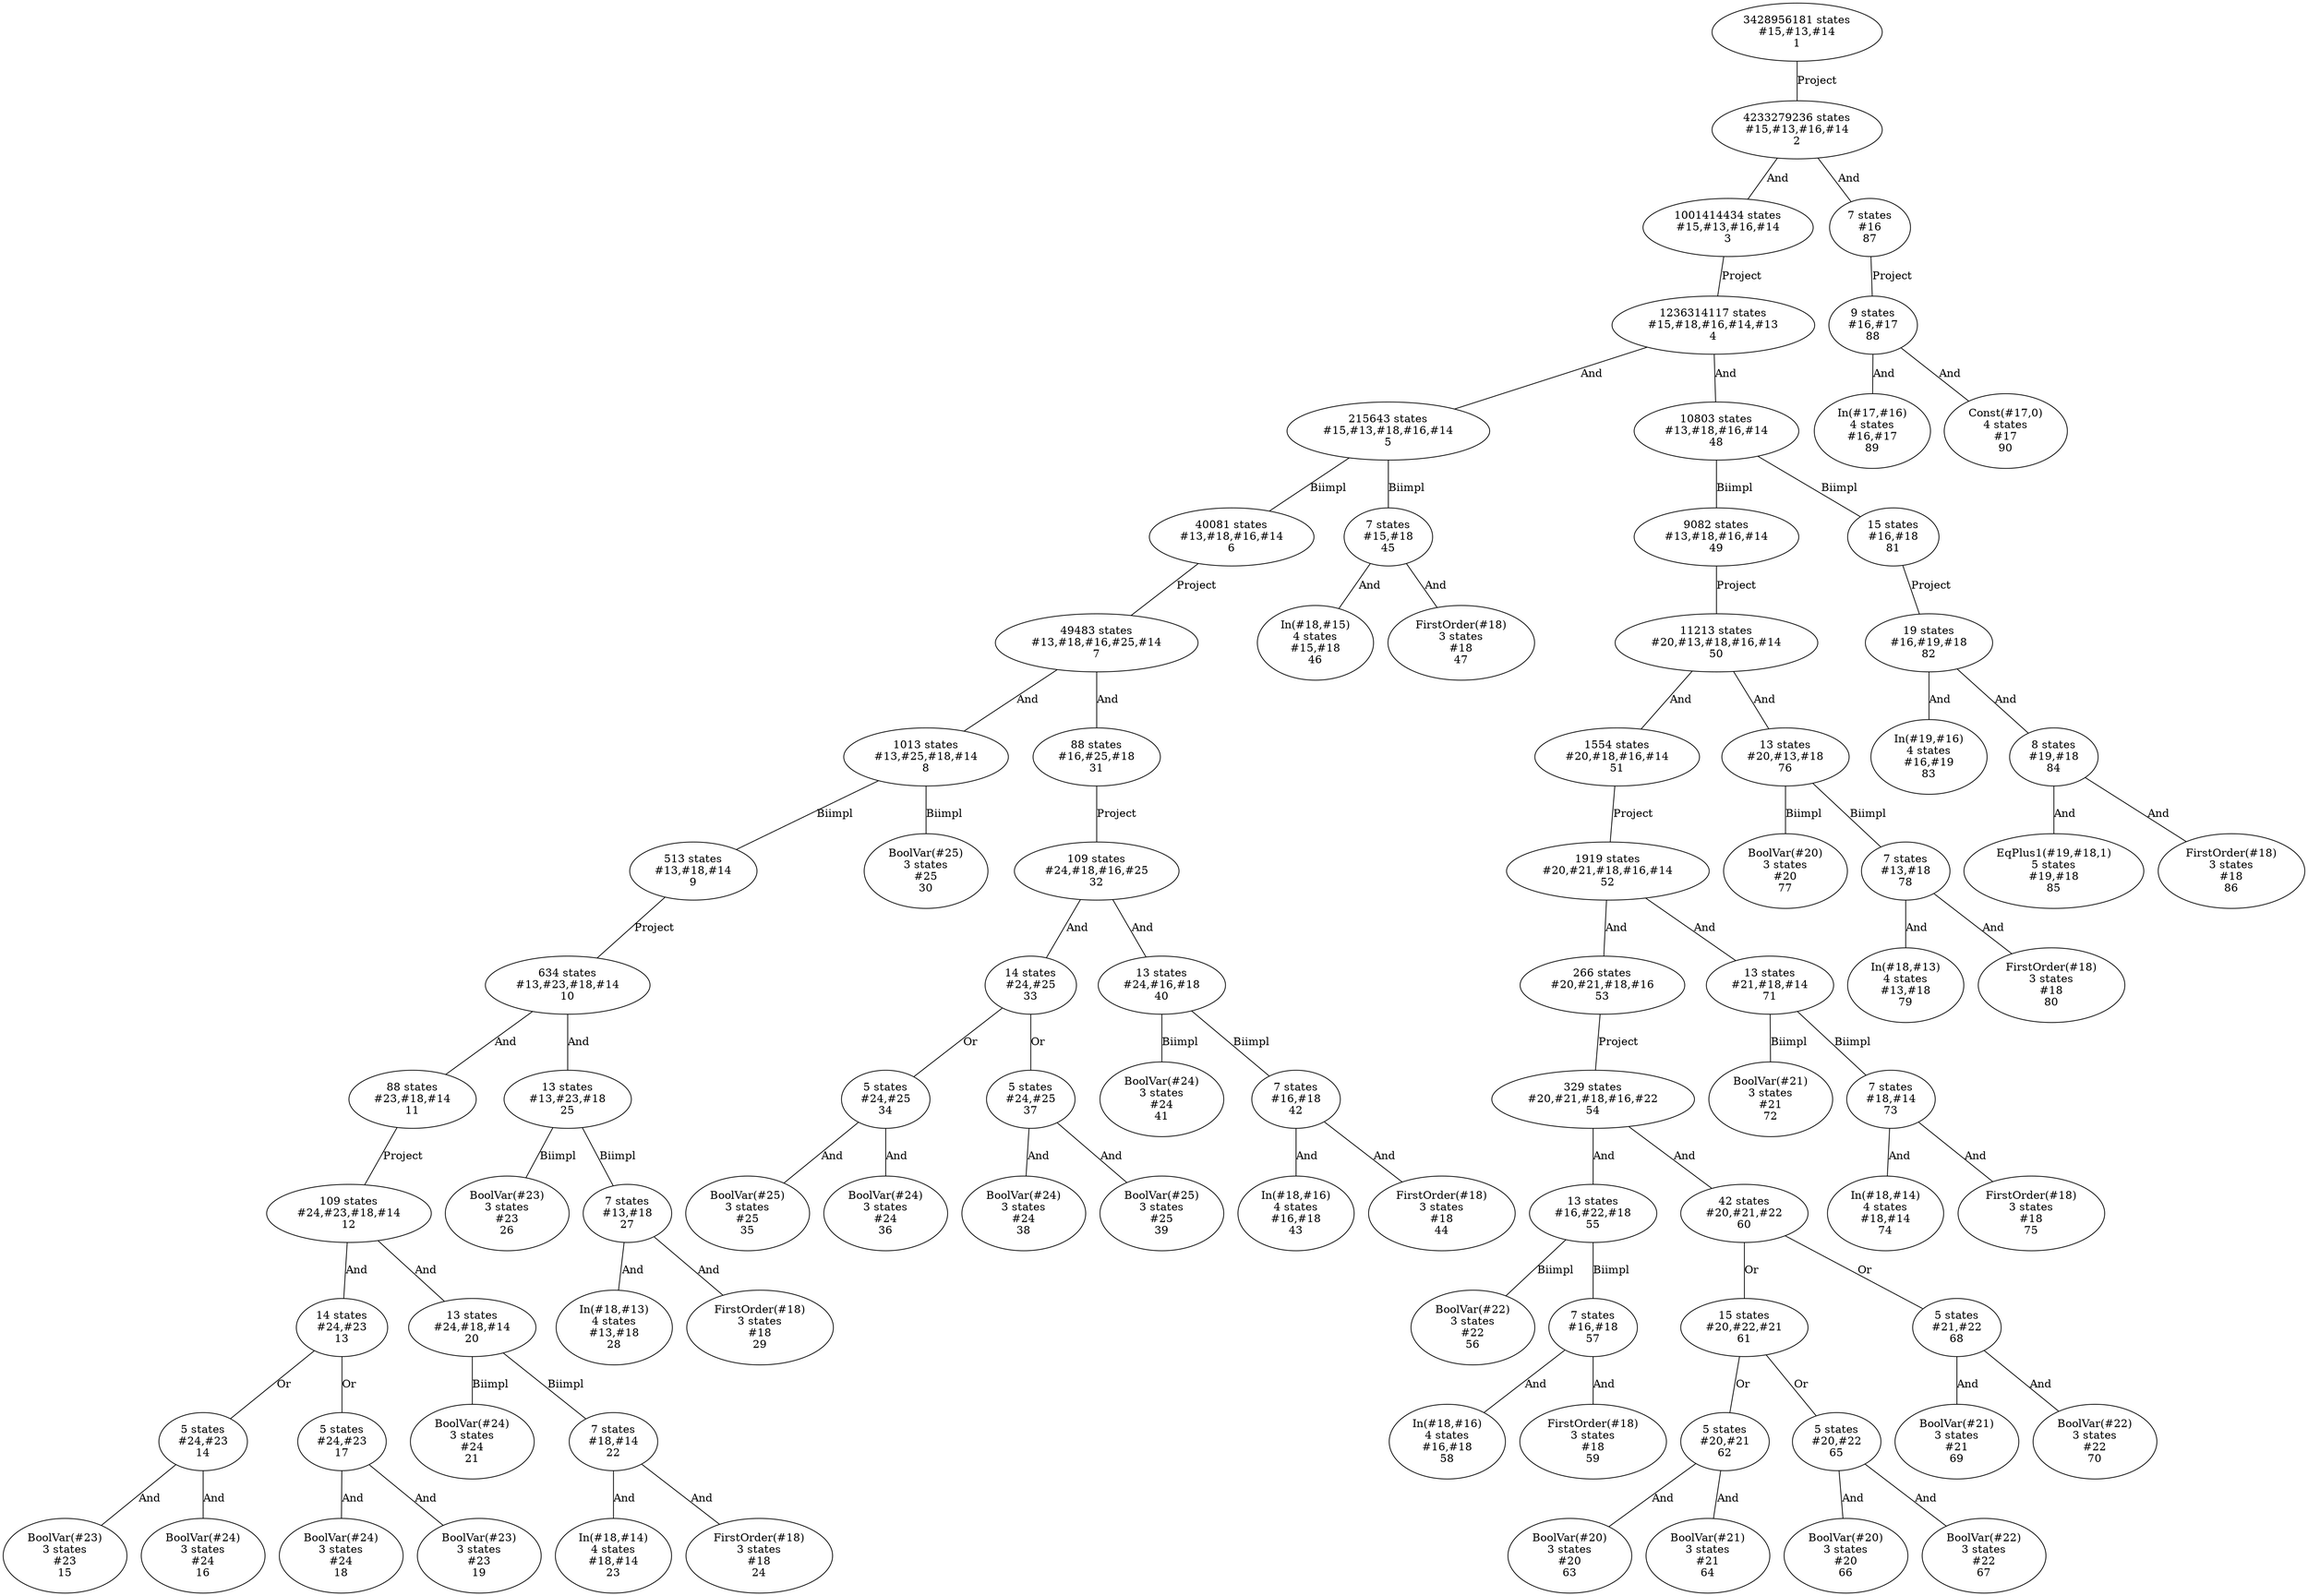 digraph "/Users/ivales/Desktop/lazy-wsks/debug_pred_results/[ws1s] addition" {
	15 [label="BoolVar(#23)\n3 states\n#23\n15" tooltip="BoolVar(#23)"]
	16 [label="BoolVar(#24)\n3 states\n#24\n16" tooltip="BoolVar(#24)"]
	14 [label="5 states\n#24,#23\n14" tooltip="And(Negate(BoolVar(#20)[#20->#24])[#24->#23],BoolVar(#20)[#20->#24])"]
	14 -> 15 [label=And arrowhead=none]
	14 -> 16 [label=And arrowhead=none]
	18 [label="BoolVar(#24)\n3 states\n#24\n18" tooltip="BoolVar(#24)"]
	19 [label="BoolVar(#23)\n3 states\n#23\n19" tooltip="BoolVar(#23)"]
	17 [label="5 states\n#24,#23\n17" tooltip="And(Negate(BoolVar(#20)[#20->#24]),BoolVar(#20)[#20->#23])"]
	17 -> 18 [label=And arrowhead=none]
	17 -> 19 [label=And arrowhead=none]
	13 [label="14 states\n#24,#23\n13" tooltip="Or(And(Negate(BoolVar(#20)[#20->#24])[#24->#23],BoolVar(#20)[#20->#24]),And(Negate(BoolVar(#20)[#20->#24]),BoolVar(#20)[#20->#23]))"]
	13 -> 14 [label=Or arrowhead=none]
	13 -> 17 [label=Or arrowhead=none]
	21 [label="BoolVar(#24)\n3 states\n#24\n21" tooltip="BoolVar(#24)"]
	23 [label="In(#18,#14)\n4 states\n#18,#14\n23" tooltip="In(#18,#14)"]
	24 [label="FirstOrder(#18)\n3 states\n#18\n24" tooltip="FirstOrder(#18)"]
	22 [label="7 states\n#18,#14\n22" tooltip="And(In(#17,#14)[#14->#14,#17->#18],Restrict(FirstOrder(#18)))"]
	22 -> 23 [label=And arrowhead=none]
	22 -> 24 [label=And arrowhead=none]
	20 [label="13 states\n#24,#18,#14\n20" tooltip="Biimpl(BoolVar(#20)[#20->#24],And(In(#17,#14)[#14->#13,#17->#18],Restrict(FirstOrder(#18)))[#13->#14])"]
	20 -> 21 [label=Biimpl arrowhead=none]
	20 -> 22 [label=Biimpl arrowhead=none]
	12 [label="109 states\n#24,#23,#18,#14\n12" tooltip="And(PredCall(xor,Or(And(Negate(BoolVar(#20)[#20->#24])[#24->#23],BoolVar(#20)[#20->#24]),And(Negate(BoolVar(#20)[#20->#24]),BoolVar(#20)[#20->#23]))),Biimpl(BoolVar(#20)[#20->#22],And(In(#17,#16)[#16->#13,#17->#18],Restrict(FirstOrder(#18)))[#13->#16])[#16->#14,#22->#24])"]
	12 -> 13 [label=And arrowhead=none]
	12 -> 20 [label=And arrowhead=none]
	11 [label="88 states\n#23,#18,#14\n11" tooltip="Project(#24,And(PredCall(xor,Or(And(Negate(BoolVar(#20)[#20->#24])[#24->#23],BoolVar(#20)[#20->#24]),And(Negate(BoolVar(#20)[#20->#24]),BoolVar(#20)[#20->#23]))),Biimpl(BoolVar(#20)[#20->#22],And(In(#17,#16)[#16->#13,#17->#18],Restrict(FirstOrder(#18)))[#13->#16])[#16->#14,#22->#24]))"]
	11 -> 12 [label=Project arrowhead=none]
	26 [label="BoolVar(#23)\n3 states\n#23\n26" tooltip="BoolVar(#23)"]
	28 [label="In(#18,#13)\n4 states\n#13,#18\n28" tooltip="In(#18,#13)"]
	29 [label="FirstOrder(#18)\n3 states\n#18\n29" tooltip="FirstOrder(#18)"]
	27 [label="7 states\n#13,#18\n27" tooltip="And(In(#17,#13)[#13->#13,#17->#18],Restrict(FirstOrder(#18)))"]
	27 -> 28 [label=And arrowhead=none]
	27 -> 29 [label=And arrowhead=none]
	25 [label="13 states\n#13,#23,#18\n25" tooltip="Biimpl(BoolVar(#20)[#20->#23],And(In(#17,#13)[#13->#13,#17->#18],Restrict(FirstOrder(#18)))[#13->#13])"]
	25 -> 26 [label=Biimpl arrowhead=none]
	25 -> 27 [label=Biimpl arrowhead=none]
	10 [label="634 states\n#13,#23,#18,#14\n10" tooltip="And(Project(#24,And(PredCall(xor,Or(And(Negate(BoolVar(#20)[#20->#24])[#24->#23],BoolVar(#20)[#20->#24]),And(Negate(BoolVar(#20)[#20->#24]),BoolVar(#20)[#20->#23]))),Biimpl(BoolVar(#20)[#20->#22],And(In(#17,#16)[#16->#13,#17->#18],Restrict(FirstOrder(#18)))[#13->#16])[#16->#14,#22->#24])),Biimpl(BoolVar(#20)[#20->#22],And(In(#17,#16)[#16->#13,#17->#18],Restrict(FirstOrder(#18)))[#13->#16])[#16->#13,#22->#23])"]
	10 -> 11 [label=And arrowhead=none]
	10 -> 25 [label=And arrowhead=none]
	9 [label="513 states\n#13,#18,#14\n9" tooltip="Project(#23,And(Project(#24,And(PredCall(xor,Or(And(Negate(BoolVar(#20)[#20->#24])[#24->#23],BoolVar(#20)[#20->#24]),And(Negate(BoolVar(#20)[#20->#24]),BoolVar(#20)[#20->#23]))),Biimpl(BoolVar(#20)[#20->#22],And(In(#17,#16)[#16->#13,#17->#18],Restrict(FirstOrder(#18)))[#13->#16])[#16->#14,#22->#24])),Biimpl(BoolVar(#20)[#20->#22],And(In(#17,#16)[#16->#13,#17->#18],Restrict(FirstOrder(#18)))[#13->#16])[#16->#13,#22->#23]))"]
	9 -> 10 [label=Project arrowhead=none]
	30 [label="BoolVar(#25)\n3 states\n#25\n30" tooltip="BoolVar(#25)"]
	8 [label="1013 states\n#13,#25,#18,#14\n8" tooltip="Biimpl(Project(#23,And(Project(#24,And(PredCall(xor,Or(And(Negate(BoolVar(#20)[#20->#24])[#24->#23],BoolVar(#20)[#20->#24]),And(Negate(BoolVar(#20)[#20->#24]),BoolVar(#20)[#20->#23]))),Biimpl(BoolVar(#20)[#20->#22],And(In(#17,#16)[#16->#13,#17->#18],Restrict(FirstOrder(#18)))[#13->#16])[#16->#14,#22->#24])),Biimpl(BoolVar(#20)[#20->#22],And(In(#17,#16)[#16->#13,#17->#18],Restrict(FirstOrder(#18)))[#13->#16])[#16->#13,#22->#23])),BoolVar(#20)[#20->#25])"]
	8 -> 9 [label=Biimpl arrowhead=none]
	8 -> 30 [label=Biimpl arrowhead=none]
	35 [label="BoolVar(#25)\n3 states\n#25\n35" tooltip="BoolVar(#25)"]
	36 [label="BoolVar(#24)\n3 states\n#24\n36" tooltip="BoolVar(#24)"]
	34 [label="5 states\n#24,#25\n34" tooltip="And(Negate(BoolVar(#20)[#20->#24])[#24->#25],BoolVar(#20)[#20->#24])"]
	34 -> 35 [label=And arrowhead=none]
	34 -> 36 [label=And arrowhead=none]
	38 [label="BoolVar(#24)\n3 states\n#24\n38" tooltip="BoolVar(#24)"]
	39 [label="BoolVar(#25)\n3 states\n#25\n39" tooltip="BoolVar(#25)"]
	37 [label="5 states\n#24,#25\n37" tooltip="And(Negate(BoolVar(#20)[#20->#24]),BoolVar(#20)[#20->#25])"]
	37 -> 38 [label=And arrowhead=none]
	37 -> 39 [label=And arrowhead=none]
	33 [label="14 states\n#24,#25\n33" tooltip="Or(And(Negate(BoolVar(#20)[#20->#24])[#24->#25],BoolVar(#20)[#20->#24]),And(Negate(BoolVar(#20)[#20->#24]),BoolVar(#20)[#20->#25]))"]
	33 -> 34 [label=Or arrowhead=none]
	33 -> 37 [label=Or arrowhead=none]
	41 [label="BoolVar(#24)\n3 states\n#24\n41" tooltip="BoolVar(#24)"]
	43 [label="In(#18,#16)\n4 states\n#16,#18\n43" tooltip="In(#18,#16)"]
	44 [label="FirstOrder(#18)\n3 states\n#18\n44" tooltip="FirstOrder(#18)"]
	42 [label="7 states\n#16,#18\n42" tooltip="And(In(#17,#16)[#16->#16,#17->#18],Restrict(FirstOrder(#18)))"]
	42 -> 43 [label=And arrowhead=none]
	42 -> 44 [label=And arrowhead=none]
	40 [label="13 states\n#24,#16,#18\n40" tooltip="Biimpl(BoolVar(#20)[#20->#24],And(In(#17,#16)[#16->#13,#17->#18],Restrict(FirstOrder(#18)))[#13->#16])"]
	40 -> 41 [label=Biimpl arrowhead=none]
	40 -> 42 [label=Biimpl arrowhead=none]
	32 [label="109 states\n#24,#18,#16,#25\n32" tooltip="And(PredCall(xor,Or(And(Negate(BoolVar(#20)[#20->#24])[#24->#25],BoolVar(#20)[#20->#24]),And(Negate(BoolVar(#20)[#20->#24]),BoolVar(#20)[#20->#25]))),Biimpl(BoolVar(#20)[#20->#22],And(In(#17,#16)[#16->#13,#17->#18],Restrict(FirstOrder(#18)))[#13->#16])[#16->#16,#22->#24])"]
	32 -> 33 [label=And arrowhead=none]
	32 -> 40 [label=And arrowhead=none]
	31 [label="88 states\n#16,#25,#18\n31" tooltip="Project(#24,And(PredCall(xor,Or(And(Negate(BoolVar(#20)[#20->#24])[#24->#25],BoolVar(#20)[#20->#24]),And(Negate(BoolVar(#20)[#20->#24]),BoolVar(#20)[#20->#25]))),Biimpl(BoolVar(#20)[#20->#22],And(In(#17,#16)[#16->#13,#17->#18],Restrict(FirstOrder(#18)))[#13->#16])[#16->#16,#22->#24]))"]
	31 -> 32 [label=Project arrowhead=none]
	7 [label="49483 states\n#13,#18,#16,#25,#14\n7" tooltip="And(Biimpl(Project(#23,And(Project(#24,And(PredCall(xor,Or(And(Negate(BoolVar(#20)[#20->#24])[#24->#23],BoolVar(#20)[#20->#24]),And(Negate(BoolVar(#20)[#20->#24]),BoolVar(#20)[#20->#23]))),Biimpl(BoolVar(#20)[#20->#22],And(In(#17,#16)[#16->#13,#17->#18],Restrict(FirstOrder(#18)))[#13->#16])[#16->#14,#22->#24])),Biimpl(BoolVar(#20)[#20->#22],And(In(#17,#16)[#16->#13,#17->#18],Restrict(FirstOrder(#18)))[#13->#16])[#16->#13,#22->#23])),BoolVar(#20)[#20->#25]),Project(#24,And(PredCall(xor,Or(And(Negate(BoolVar(#20)[#20->#24])[#24->#23],BoolVar(#20)[#20->#24]),And(Negate(BoolVar(#20)[#20->#24]),BoolVar(#20)[#20->#23]))),Biimpl(BoolVar(#20)[#20->#22],And(In(#17,#16)[#16->#13,#17->#18],Restrict(FirstOrder(#18)))[#13->#16])[#16->#14,#22->#24]))[#14->#16,#23->#25])"]
	7 -> 8 [label=And arrowhead=none]
	7 -> 31 [label=And arrowhead=none]
	6 [label="40081 states\n#13,#18,#16,#14\n6" tooltip="Project(#25,And(Biimpl(Project(#23,And(Project(#24,And(PredCall(xor,Or(And(Negate(BoolVar(#20)[#20->#24])[#24->#23],BoolVar(#20)[#20->#24]),And(Negate(BoolVar(#20)[#20->#24]),BoolVar(#20)[#20->#23]))),Biimpl(BoolVar(#20)[#20->#22],And(In(#17,#16)[#16->#13,#17->#18],Restrict(FirstOrder(#18)))[#13->#16])[#16->#14,#22->#24])),Biimpl(BoolVar(#20)[#20->#22],And(In(#17,#16)[#16->#13,#17->#18],Restrict(FirstOrder(#18)))[#13->#16])[#16->#13,#22->#23])),BoolVar(#20)[#20->#25]),Project(#24,And(PredCall(xor,Or(And(Negate(BoolVar(#20)[#20->#24])[#24->#23],BoolVar(#20)[#20->#24]),And(Negate(BoolVar(#20)[#20->#24]),BoolVar(#20)[#20->#23]))),Biimpl(BoolVar(#20)[#20->#22],And(In(#17,#16)[#16->#13,#17->#18],Restrict(FirstOrder(#18)))[#13->#16])[#16->#14,#22->#24]))[#14->#16,#23->#25]))"]
	6 -> 7 [label=Project arrowhead=none]
	46 [label="In(#18,#15)\n4 states\n#15,#18\n46" tooltip="In(#18,#15)"]
	47 [label="FirstOrder(#18)\n3 states\n#18\n47" tooltip="FirstOrder(#18)"]
	45 [label="7 states\n#15,#18\n45" tooltip="And(In(#17,#16)[#16->#15,#17->#18],Restrict(FirstOrder(#18)))"]
	45 -> 46 [label=And arrowhead=none]
	45 -> 47 [label=And arrowhead=none]
	5 [label="215643 states\n#15,#13,#18,#16,#14\n5" tooltip="Biimpl(Project(#25,And(Biimpl(Project(#23,And(Project(#24,And(PredCall(xor,Or(And(Negate(BoolVar(#20)[#20->#24])[#24->#23],BoolVar(#20)[#20->#24]),And(Negate(BoolVar(#20)[#20->#24]),BoolVar(#20)[#20->#23]))),Biimpl(BoolVar(#20)[#20->#22],And(In(#17,#16)[#16->#13,#17->#18],Restrict(FirstOrder(#18)))[#13->#16])[#16->#14,#22->#24])),Biimpl(BoolVar(#20)[#20->#22],And(In(#17,#16)[#16->#13,#17->#18],Restrict(FirstOrder(#18)))[#13->#16])[#16->#13,#22->#23])),BoolVar(#20)[#20->#25]),Project(#24,And(PredCall(xor,Or(And(Negate(BoolVar(#20)[#20->#24])[#24->#23],BoolVar(#20)[#20->#24]),And(Negate(BoolVar(#20)[#20->#24]),BoolVar(#20)[#20->#23]))),Biimpl(BoolVar(#20)[#20->#22],And(In(#17,#16)[#16->#13,#17->#18],Restrict(FirstOrder(#18)))[#13->#16])[#16->#14,#22->#24]))[#14->#16,#23->#25])),And(In(#17,#16)[#16->#13,#17->#18],Restrict(FirstOrder(#18)))[#13->#15])"]
	5 -> 6 [label=Biimpl arrowhead=none]
	5 -> 45 [label=Biimpl arrowhead=none]
	56 [label="BoolVar(#22)\n3 states\n#22\n56" tooltip="BoolVar(#22)"]
	58 [label="In(#18,#16)\n4 states\n#16,#18\n58" tooltip="In(#18,#16)"]
	59 [label="FirstOrder(#18)\n3 states\n#18\n59" tooltip="FirstOrder(#18)"]
	57 [label="7 states\n#16,#18\n57" tooltip="And(In(#17,#16)[#16->#16,#17->#18],Restrict(FirstOrder(#18)))"]
	57 -> 58 [label=And arrowhead=none]
	57 -> 59 [label=And arrowhead=none]
	55 [label="13 states\n#16,#22,#18\n55" tooltip="Biimpl(BoolVar(#20)[#20->#22],And(In(#17,#16)[#16->#13,#17->#18],Restrict(FirstOrder(#18)))[#13->#16])"]
	55 -> 56 [label=Biimpl arrowhead=none]
	55 -> 57 [label=Biimpl arrowhead=none]
	63 [label="BoolVar(#20)\n3 states\n#20\n63" tooltip="BoolVar(#20)"]
	64 [label="BoolVar(#21)\n3 states\n#21\n64" tooltip="BoolVar(#21)"]
	62 [label="5 states\n#20,#21\n62" tooltip="And(BoolVar(#20),BoolVar(#20)[#20->#21])"]
	62 -> 63 [label=And arrowhead=none]
	62 -> 64 [label=And arrowhead=none]
	66 [label="BoolVar(#20)\n3 states\n#20\n66" tooltip="BoolVar(#20)"]
	67 [label="BoolVar(#22)\n3 states\n#22\n67" tooltip="BoolVar(#22)"]
	65 [label="5 states\n#20,#22\n65" tooltip="And(BoolVar(#20),BoolVar(#20)[#20->#22])"]
	65 -> 66 [label=And arrowhead=none]
	65 -> 67 [label=And arrowhead=none]
	61 [label="15 states\n#20,#22,#21\n61" tooltip="Or(And(BoolVar(#20),BoolVar(#20)[#20->#21]),And(BoolVar(#20),BoolVar(#20)[#20->#21])[#21->#22])"]
	61 -> 62 [label=Or arrowhead=none]
	61 -> 65 [label=Or arrowhead=none]
	69 [label="BoolVar(#21)\n3 states\n#21\n69" tooltip="BoolVar(#21)"]
	70 [label="BoolVar(#22)\n3 states\n#22\n70" tooltip="BoolVar(#22)"]
	68 [label="5 states\n#21,#22\n68" tooltip="And(BoolVar(#21),BoolVar(#21)[#21->#22])"]
	68 -> 69 [label=And arrowhead=none]
	68 -> 70 [label=And arrowhead=none]
	60 [label="42 states\n#20,#21,#22\n60" tooltip="Or(Or(And(BoolVar(#20),BoolVar(#20)[#20->#21]),And(BoolVar(#20),BoolVar(#20)[#20->#21])[#21->#22]),And(BoolVar(#20),BoolVar(#20)[#20->#21])[#20->#21,#21->#22])"]
	60 -> 61 [label=Or arrowhead=none]
	60 -> 68 [label=Or arrowhead=none]
	54 [label="329 states\n#20,#21,#18,#16,#22\n54" tooltip="And(Biimpl(BoolVar(#20)[#20->#22],And(In(#17,#16)[#16->#13,#17->#18],Restrict(FirstOrder(#18)))[#13->#16]),PredCall(at_least_two,Or(Or(And(BoolVar(#20),BoolVar(#20)[#20->#21]),And(BoolVar(#20),BoolVar(#20)[#20->#21])[#21->#22]),And(BoolVar(#20),BoolVar(#20)[#20->#21])[#20->#21,#21->#22])))"]
	54 -> 55 [label=And arrowhead=none]
	54 -> 60 [label=And arrowhead=none]
	53 [label="266 states\n#20,#21,#18,#16\n53" tooltip="Project(#22,And(Biimpl(BoolVar(#20)[#20->#22],And(In(#17,#16)[#16->#13,#17->#18],Restrict(FirstOrder(#18)))[#13->#16]),PredCall(at_least_two,Or(Or(And(BoolVar(#20),BoolVar(#20)[#20->#21]),And(BoolVar(#20),BoolVar(#20)[#20->#21])[#21->#22]),And(BoolVar(#20),BoolVar(#20)[#20->#21])[#20->#21,#21->#22]))))"]
	53 -> 54 [label=Project arrowhead=none]
	72 [label="BoolVar(#21)\n3 states\n#21\n72" tooltip="BoolVar(#21)"]
	74 [label="In(#18,#14)\n4 states\n#18,#14\n74" tooltip="In(#18,#14)"]
	75 [label="FirstOrder(#18)\n3 states\n#18\n75" tooltip="FirstOrder(#18)"]
	73 [label="7 states\n#18,#14\n73" tooltip="And(In(#17,#14)[#14->#14,#17->#18],Restrict(FirstOrder(#18)))"]
	73 -> 74 [label=And arrowhead=none]
	73 -> 75 [label=And arrowhead=none]
	71 [label="13 states\n#21,#18,#14\n71" tooltip="Biimpl(BoolVar(#20)[#20->#21],And(In(#17,#14)[#14->#13,#17->#18],Restrict(FirstOrder(#18)))[#13->#14])"]
	71 -> 72 [label=Biimpl arrowhead=none]
	71 -> 73 [label=Biimpl arrowhead=none]
	52 [label="1919 states\n#20,#21,#18,#16,#14\n52" tooltip="And(Project(#22,And(Biimpl(BoolVar(#20)[#20->#22],And(In(#17,#16)[#16->#13,#17->#18],Restrict(FirstOrder(#18)))[#13->#16]),PredCall(at_least_two,Or(Or(And(BoolVar(#20),BoolVar(#20)[#20->#21]),And(BoolVar(#20),BoolVar(#20)[#20->#21])[#21->#22]),And(BoolVar(#20),BoolVar(#20)[#20->#21])[#20->#21,#21->#22])))),Biimpl(BoolVar(#20)[#20->#22],And(In(#17,#16)[#16->#13,#17->#18],Restrict(FirstOrder(#18)))[#13->#16])[#16->#14,#22->#21])"]
	52 -> 53 [label=And arrowhead=none]
	52 -> 71 [label=And arrowhead=none]
	51 [label="1554 states\n#20,#18,#16,#14\n51" tooltip="Project(#21,And(Project(#22,And(Biimpl(BoolVar(#20)[#20->#22],And(In(#17,#16)[#16->#13,#17->#18],Restrict(FirstOrder(#18)))[#13->#16]),PredCall(at_least_two,Or(Or(And(BoolVar(#20),BoolVar(#20)[#20->#21]),And(BoolVar(#20),BoolVar(#20)[#20->#21])[#21->#22]),And(BoolVar(#20),BoolVar(#20)[#20->#21])[#20->#21,#21->#22])))),Biimpl(BoolVar(#20)[#20->#22],And(In(#17,#16)[#16->#13,#17->#18],Restrict(FirstOrder(#18)))[#13->#16])[#16->#14,#22->#21]))"]
	51 -> 52 [label=Project arrowhead=none]
	77 [label="BoolVar(#20)\n3 states\n#20\n77" tooltip="BoolVar(#20)"]
	79 [label="In(#18,#13)\n4 states\n#13,#18\n79" tooltip="In(#18,#13)"]
	80 [label="FirstOrder(#18)\n3 states\n#18\n80" tooltip="FirstOrder(#18)"]
	78 [label="7 states\n#13,#18\n78" tooltip="And(In(#17,#13)[#13->#13,#17->#18],Restrict(FirstOrder(#18)))"]
	78 -> 79 [label=And arrowhead=none]
	78 -> 80 [label=And arrowhead=none]
	76 [label="13 states\n#20,#13,#18\n76" tooltip="Biimpl(BoolVar(#20)[#20->#20],And(In(#17,#13)[#13->#13,#17->#18],Restrict(FirstOrder(#18)))[#13->#13])"]
	76 -> 77 [label=Biimpl arrowhead=none]
	76 -> 78 [label=Biimpl arrowhead=none]
	50 [label="11213 states\n#20,#13,#18,#16,#14\n50" tooltip="And(Project(#21,And(Project(#22,And(Biimpl(BoolVar(#20)[#20->#22],And(In(#17,#16)[#16->#13,#17->#18],Restrict(FirstOrder(#18)))[#13->#16]),PredCall(at_least_two,Or(Or(And(BoolVar(#20),BoolVar(#20)[#20->#21]),And(BoolVar(#20),BoolVar(#20)[#20->#21])[#21->#22]),And(BoolVar(#20),BoolVar(#20)[#20->#21])[#20->#21,#21->#22])))),Biimpl(BoolVar(#20)[#20->#22],And(In(#17,#16)[#16->#13,#17->#18],Restrict(FirstOrder(#18)))[#13->#16])[#16->#14,#22->#21])),Biimpl(BoolVar(#20)[#20->#22],And(In(#17,#16)[#16->#13,#17->#18],Restrict(FirstOrder(#18)))[#13->#16])[#16->#13,#22->#20])"]
	50 -> 51 [label=And arrowhead=none]
	50 -> 76 [label=And arrowhead=none]
	49 [label="9082 states\n#13,#18,#16,#14\n49" tooltip="Project(#20,And(Project(#21,And(Project(#22,And(Biimpl(BoolVar(#20)[#20->#22],And(In(#17,#16)[#16->#13,#17->#18],Restrict(FirstOrder(#18)))[#13->#16]),PredCall(at_least_two,Or(Or(And(BoolVar(#20),BoolVar(#20)[#20->#21]),And(BoolVar(#20),BoolVar(#20)[#20->#21])[#21->#22]),And(BoolVar(#20),BoolVar(#20)[#20->#21])[#20->#21,#21->#22])))),Biimpl(BoolVar(#20)[#20->#22],And(In(#17,#16)[#16->#13,#17->#18],Restrict(FirstOrder(#18)))[#13->#16])[#16->#14,#22->#21])),Biimpl(BoolVar(#20)[#20->#22],And(In(#17,#16)[#16->#13,#17->#18],Restrict(FirstOrder(#18)))[#13->#16])[#16->#13,#22->#20]))"]
	49 -> 50 [label=Project arrowhead=none]
	83 [label="In(#19,#16)\n4 states\n#16,#19\n83" tooltip="In(#19,#16)"]
	85 [label="EqPlus1(#19,#18,1)\n5 states\n#19,#18\n85" tooltip="EqPlus1(#19,#18,1)"]
	86 [label="FirstOrder(#18)\n3 states\n#18\n86" tooltip="FirstOrder(#18)"]
	84 [label="8 states\n#19,#18\n84" tooltip="And(EqPlus1(#19,#18,1),Restrict(FirstOrder(#18)))"]
	84 -> 85 [label=And arrowhead=none]
	84 -> 86 [label=And arrowhead=none]
	82 [label="19 states\n#16,#19,#18\n82" tooltip="And(In(#17,#16)[#17->#19],And(EqPlus1(#19,#18,1),Restrict(FirstOrder(#18))))"]
	82 -> 83 [label=And arrowhead=none]
	82 -> 84 [label=And arrowhead=none]
	81 [label="15 states\n#16,#18\n81" tooltip="Project(#19,And(In(#17,#16)[#17->#19],And(EqPlus1(#19,#18,1),Restrict(FirstOrder(#18)))))"]
	81 -> 82 [label=Project arrowhead=none]
	48 [label="10803 states\n#13,#18,#16,#14\n48" tooltip="Biimpl(Project(#20,And(Project(#21,And(Project(#22,And(Biimpl(BoolVar(#20)[#20->#22],And(In(#17,#16)[#16->#13,#17->#18],Restrict(FirstOrder(#18)))[#13->#16]),PredCall(at_least_two,Or(Or(And(BoolVar(#20),BoolVar(#20)[#20->#21]),And(BoolVar(#20),BoolVar(#20)[#20->#21])[#21->#22]),And(BoolVar(#20),BoolVar(#20)[#20->#21])[#20->#21,#21->#22])))),Biimpl(BoolVar(#20)[#20->#22],And(In(#17,#16)[#16->#13,#17->#18],Restrict(FirstOrder(#18)))[#13->#16])[#16->#14,#22->#21])),Biimpl(BoolVar(#20)[#20->#22],And(In(#17,#16)[#16->#13,#17->#18],Restrict(FirstOrder(#18)))[#13->#16])[#16->#13,#22->#20])),Project(#19,And(In(#17,#16)[#17->#19],And(EqPlus1(#19,#18,1),Restrict(FirstOrder(#18))))))"]
	48 -> 49 [label=Biimpl arrowhead=none]
	48 -> 81 [label=Biimpl arrowhead=none]
	4 [label="1236314117 states\n#15,#18,#16,#14,#13\n4" tooltip="And(Biimpl(Project(#25,And(Biimpl(Project(#23,And(Project(#24,And(PredCall(xor,Or(And(Negate(BoolVar(#20)[#20->#24])[#24->#23],BoolVar(#20)[#20->#24]),And(Negate(BoolVar(#20)[#20->#24]),BoolVar(#20)[#20->#23]))),Biimpl(BoolVar(#20)[#20->#22],And(In(#17,#16)[#16->#13,#17->#18],Restrict(FirstOrder(#18)))[#13->#16])[#16->#14,#22->#24])),Biimpl(BoolVar(#20)[#20->#22],And(In(#17,#16)[#16->#13,#17->#18],Restrict(FirstOrder(#18)))[#13->#16])[#16->#13,#22->#23])),BoolVar(#20)[#20->#25]),Project(#24,And(PredCall(xor,Or(And(Negate(BoolVar(#20)[#20->#24])[#24->#23],BoolVar(#20)[#20->#24]),And(Negate(BoolVar(#20)[#20->#24]),BoolVar(#20)[#20->#23]))),Biimpl(BoolVar(#20)[#20->#22],And(In(#17,#16)[#16->#13,#17->#18],Restrict(FirstOrder(#18)))[#13->#16])[#16->#14,#22->#24]))[#14->#16,#23->#25])),And(In(#17,#16)[#16->#13,#17->#18],Restrict(FirstOrder(#18)))[#13->#15]),Biimpl(Project(#20,And(Project(#21,And(Project(#22,And(Biimpl(BoolVar(#20)[#20->#22],And(In(#17,#16)[#16->#13,#17->#18],Restrict(FirstOrder(#18)))[#13->#16]),PredCall(at_least_two,Or(Or(And(BoolVar(#20),BoolVar(#20)[#20->#21]),And(BoolVar(#20),BoolVar(#20)[#20->#21])[#21->#22]),And(BoolVar(#20),BoolVar(#20)[#20->#21])[#20->#21,#21->#22])))),Biimpl(BoolVar(#20)[#20->#22],And(In(#17,#16)[#16->#13,#17->#18],Restrict(FirstOrder(#18)))[#13->#16])[#16->#14,#22->#21])),Biimpl(BoolVar(#20)[#20->#22],And(In(#17,#16)[#16->#13,#17->#18],Restrict(FirstOrder(#18)))[#13->#16])[#16->#13,#22->#20])),Project(#19,And(In(#17,#16)[#17->#19],And(EqPlus1(#19,#18,1),Restrict(FirstOrder(#18)))))))"]
	4 -> 5 [label=And arrowhead=none]
	4 -> 48 [label=And arrowhead=none]
	3 [label="1001414434 states\n#15,#13,#16,#14\n3" tooltip="Project(#18,Negate(And(Biimpl(Project(#25,And(Biimpl(Project(#23,And(Project(#24,And(PredCall(xor,Or(And(Negate(BoolVar(#20)[#20->#24])[#24->#23],BoolVar(#20)[#20->#24]),And(Negate(BoolVar(#20)[#20->#24]),BoolVar(#20)[#20->#23]))),Biimpl(BoolVar(#20)[#20->#22],And(In(#17,#16)[#16->#13,#17->#18],Restrict(FirstOrder(#18)))[#13->#16])[#16->#14,#22->#24])),Biimpl(BoolVar(#20)[#20->#22],And(In(#17,#16)[#16->#13,#17->#18],Restrict(FirstOrder(#18)))[#13->#16])[#16->#13,#22->#23])),BoolVar(#20)[#20->#25]),Project(#24,And(PredCall(xor,Or(And(Negate(BoolVar(#20)[#20->#24])[#24->#23],BoolVar(#20)[#20->#24]),And(Negate(BoolVar(#20)[#20->#24]),BoolVar(#20)[#20->#23]))),Biimpl(BoolVar(#20)[#20->#22],And(In(#17,#16)[#16->#13,#17->#18],Restrict(FirstOrder(#18)))[#13->#16])[#16->#14,#22->#24]))[#14->#16,#23->#25])),And(In(#17,#16)[#16->#13,#17->#18],Restrict(FirstOrder(#18)))[#13->#15]),Biimpl(Project(#20,And(Project(#21,And(Project(#22,And(Biimpl(BoolVar(#20)[#20->#22],And(In(#17,#16)[#16->#13,#17->#18],Restrict(FirstOrder(#18)))[#13->#16]),PredCall(at_least_two,Or(Or(And(BoolVar(#20),BoolVar(#20)[#20->#21]),And(BoolVar(#20),BoolVar(#20)[#20->#21])[#21->#22]),And(BoolVar(#20),BoolVar(#20)[#20->#21])[#20->#21,#21->#22])))),Biimpl(BoolVar(#20)[#20->#22],And(In(#17,#16)[#16->#13,#17->#18],Restrict(FirstOrder(#18)))[#13->#16])[#16->#14,#22->#21])),Biimpl(BoolVar(#20)[#20->#22],And(In(#17,#16)[#16->#13,#17->#18],Restrict(FirstOrder(#18)))[#13->#16])[#16->#13,#22->#20])),Project(#19,And(In(#17,#16)[#17->#19],And(EqPlus1(#19,#18,1),Restrict(FirstOrder(#18)))))))))"]
	3 -> 4 [label=Project arrowhead=none]
	89 [label="In(#17,#16)\n4 states\n#16,#17\n89" tooltip="In(#17,#16)"]
	90 [label="Const(#17,0)\n4 states\n#17\n90" tooltip="Const(#17,0)"]
	88 [label="9 states\n#16,#17\n88" tooltip="And(In(#17,#16),Const(#17,0))"]
	88 -> 89 [label=And arrowhead=none]
	88 -> 90 [label=And arrowhead=none]
	87 [label="7 states\n#16\n87" tooltip="Project(#17,And(In(#17,#16),Const(#17,0)))"]
	87 -> 88 [label=Project arrowhead=none]
	2 [label="4233279236 states\n#15,#13,#16,#14\n2" tooltip="And(Negate(Project(#18,Negate(And(Biimpl(Project(#25,And(Biimpl(Project(#23,And(Project(#24,And(PredCall(xor,Or(And(Negate(BoolVar(#20)[#20->#24])[#24->#23],BoolVar(#20)[#20->#24]),And(Negate(BoolVar(#20)[#20->#24]),BoolVar(#20)[#20->#23]))),Biimpl(BoolVar(#20)[#20->#22],And(In(#17,#16)[#16->#13,#17->#18],Restrict(FirstOrder(#18)))[#13->#16])[#16->#14,#22->#24])),Biimpl(BoolVar(#20)[#20->#22],And(In(#17,#16)[#16->#13,#17->#18],Restrict(FirstOrder(#18)))[#13->#16])[#16->#13,#22->#23])),BoolVar(#20)[#20->#25]),Project(#24,And(PredCall(xor,Or(And(Negate(BoolVar(#20)[#20->#24])[#24->#23],BoolVar(#20)[#20->#24]),And(Negate(BoolVar(#20)[#20->#24]),BoolVar(#20)[#20->#23]))),Biimpl(BoolVar(#20)[#20->#22],And(In(#17,#16)[#16->#13,#17->#18],Restrict(FirstOrder(#18)))[#13->#16])[#16->#14,#22->#24]))[#14->#16,#23->#25])),And(In(#17,#16)[#16->#13,#17->#18],Restrict(FirstOrder(#18)))[#13->#15]),Biimpl(Project(#20,And(Project(#21,And(Project(#22,And(Biimpl(BoolVar(#20)[#20->#22],And(In(#17,#16)[#16->#13,#17->#18],Restrict(FirstOrder(#18)))[#13->#16]),PredCall(at_least_two,Or(Or(And(BoolVar(#20),BoolVar(#20)[#20->#21]),And(BoolVar(#20),BoolVar(#20)[#20->#21])[#21->#22]),And(BoolVar(#20),BoolVar(#20)[#20->#21])[#20->#21,#21->#22])))),Biimpl(BoolVar(#20)[#20->#22],And(In(#17,#16)[#16->#13,#17->#18],Restrict(FirstOrder(#18)))[#13->#16])[#16->#14,#22->#21])),Biimpl(BoolVar(#20)[#20->#22],And(In(#17,#16)[#16->#13,#17->#18],Restrict(FirstOrder(#18)))[#13->#16])[#16->#13,#22->#20])),Project(#19,And(In(#17,#16)[#17->#19],And(EqPlus1(#19,#18,1),Restrict(FirstOrder(#18)))))))))),Negate(Project(#17,And(In(#17,#16),Const(#17,0)))))"]
	2 -> 3 [label=And arrowhead=none]
	2 -> 87 [label=And arrowhead=none]
	1 [label="3428956181 states\n#15,#13,#14\n1" tooltip="Project(#16,And(Negate(Project(#18,Negate(And(Biimpl(Project(#25,And(Biimpl(Project(#23,And(Project(#24,And(PredCall(xor,Or(And(Negate(BoolVar(#20)[#20->#24])[#24->#23],BoolVar(#20)[#20->#24]),And(Negate(BoolVar(#20)[#20->#24]),BoolVar(#20)[#20->#23]))),Biimpl(BoolVar(#20)[#20->#22],And(In(#17,#16)[#16->#13,#17->#18],Restrict(FirstOrder(#18)))[#13->#16])[#16->#14,#22->#24])),Biimpl(BoolVar(#20)[#20->#22],And(In(#17,#16)[#16->#13,#17->#18],Restrict(FirstOrder(#18)))[#13->#16])[#16->#13,#22->#23])),BoolVar(#20)[#20->#25]),Project(#24,And(PredCall(xor,Or(And(Negate(BoolVar(#20)[#20->#24])[#24->#23],BoolVar(#20)[#20->#24]),And(Negate(BoolVar(#20)[#20->#24]),BoolVar(#20)[#20->#23]))),Biimpl(BoolVar(#20)[#20->#22],And(In(#17,#16)[#16->#13,#17->#18],Restrict(FirstOrder(#18)))[#13->#16])[#16->#14,#22->#24]))[#14->#16,#23->#25])),And(In(#17,#16)[#16->#13,#17->#18],Restrict(FirstOrder(#18)))[#13->#15]),Biimpl(Project(#20,And(Project(#21,And(Project(#22,And(Biimpl(BoolVar(#20)[#20->#22],And(In(#17,#16)[#16->#13,#17->#18],Restrict(FirstOrder(#18)))[#13->#16]),PredCall(at_least_two,Or(Or(And(BoolVar(#20),BoolVar(#20)[#20->#21]),And(BoolVar(#20),BoolVar(#20)[#20->#21])[#21->#22]),And(BoolVar(#20),BoolVar(#20)[#20->#21])[#20->#21,#21->#22])))),Biimpl(BoolVar(#20)[#20->#22],And(In(#17,#16)[#16->#13,#17->#18],Restrict(FirstOrder(#18)))[#13->#16])[#16->#14,#22->#21])),Biimpl(BoolVar(#20)[#20->#22],And(In(#17,#16)[#16->#13,#17->#18],Restrict(FirstOrder(#18)))[#13->#16])[#16->#13,#22->#20])),Project(#19,And(In(#17,#16)[#17->#19],And(EqPlus1(#19,#18,1),Restrict(FirstOrder(#18)))))))))),Negate(Project(#17,And(In(#17,#16),Const(#17,0))))))"]
	1 -> 2 [label=Project arrowhead=none]
}
